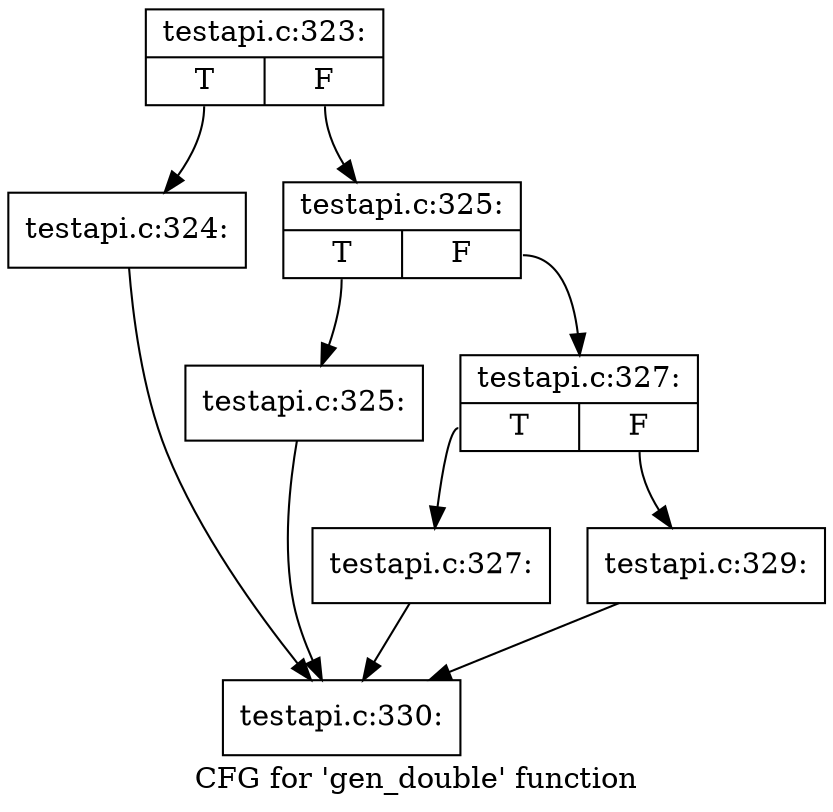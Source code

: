 digraph "CFG for 'gen_double' function" {
	label="CFG for 'gen_double' function";

	Node0x4ce8b70 [shape=record,label="{testapi.c:323:|{<s0>T|<s1>F}}"];
	Node0x4ce8b70:s0 -> Node0x4cec290;
	Node0x4ce8b70:s1 -> Node0x4cec2e0;
	Node0x4cec290 [shape=record,label="{testapi.c:324:}"];
	Node0x4cec290 -> Node0x4cedf90;
	Node0x4cec2e0 [shape=record,label="{testapi.c:325:|{<s0>T|<s1>F}}"];
	Node0x4cec2e0:s0 -> Node0x4cf15a0;
	Node0x4cec2e0:s1 -> Node0x4cf15f0;
	Node0x4cf15a0 [shape=record,label="{testapi.c:325:}"];
	Node0x4cf15a0 -> Node0x4cedf90;
	Node0x4cf15f0 [shape=record,label="{testapi.c:327:|{<s0>T|<s1>F}}"];
	Node0x4cf15f0:s0 -> Node0x4cf1b10;
	Node0x4cf15f0:s1 -> Node0x4cf1b60;
	Node0x4cf1b10 [shape=record,label="{testapi.c:327:}"];
	Node0x4cf1b10 -> Node0x4cedf90;
	Node0x4cf1b60 [shape=record,label="{testapi.c:329:}"];
	Node0x4cf1b60 -> Node0x4cedf90;
	Node0x4cedf90 [shape=record,label="{testapi.c:330:}"];
}
